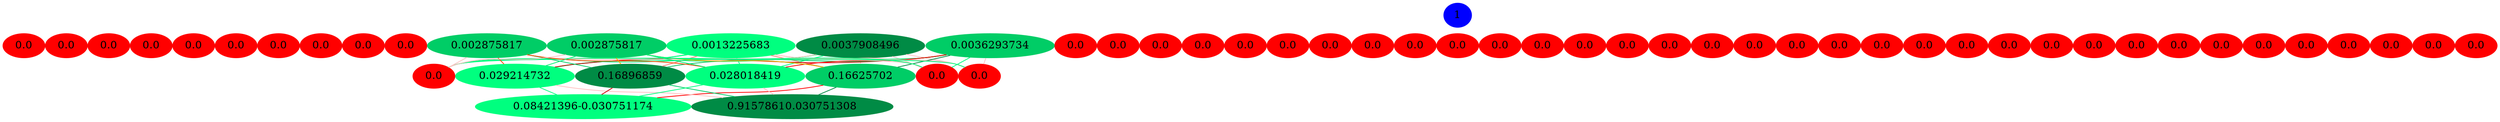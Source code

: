 graph {
	edge [bgcolor="purple:pink" color=yellow nodesep=0]
	graph [nodesep=0 ranksep=0]
	I [label=1 color=blue height=0.2 style=filled width=0.2]
	x_0 [label=0.0 color=red height=0.2 style=filled width=0.2]
	x_1 [label=0.0 color=red height=0.2 style=filled width=0.2]
	x_2 [label=0.0 color=red height=0.2 style=filled width=0.2]
	x_3 [label=0.0 color=red height=0.2 style=filled width=0.2]
	x_4 [label=0.0 color=red height=0.2 style=filled width=0.2]
	x_5 [label=0.0 color=red height=0.2 style=filled width=0.2]
	x_6 [label=0.0 color=red height=0.2 style=filled width=0.2]
	x_7 [label=0.0 color=red height=0.2 style=filled width=0.2]
	x_8 [label=0.0 color=red height=0.2 style=filled width=0.2]
	x_9 [label=0.0 color=red height=0.2 style=filled width=0.2]
	x_10 [label=0.0013225683 color=springgreen1 fillcolor=springgreen1 height=0.2 style=filled width=0.2]
	x_11 [label=0.0 color=red height=0.2 style=filled width=0.2]
	x_12 [label=0.0 color=red height=0.2 style=filled width=0.2]
	x_13 [label=0.0 color=red height=0.2 style=filled width=0.2]
	x_14 [label=0.0 color=red height=0.2 style=filled width=0.2]
	x_15 [label=0.0 color=red height=0.2 style=filled width=0.2]
	x_16 [label=0.0 color=red height=0.2 style=filled width=0.2]
	x_17 [label=0.0037908496 color=springgreen4 fillcolor=springgreen4 height=0.2 style=filled width=0.2]
	x_18 [label=0.0 color=red height=0.2 style=filled width=0.2]
	x_19 [label=0.0 color=red height=0.2 style=filled width=0.2]
	x_20 [label=0.0 color=red height=0.2 style=filled width=0.2]
	x_21 [label=0.0 color=red height=0.2 style=filled width=0.2]
	x_22 [label=0.0 color=red height=0.2 style=filled width=0.2]
	x_23 [label=0.0 color=red height=0.2 style=filled width=0.2]
	x_24 [label=0.0036293734 color=springgreen3 fillcolor=springgreen3 height=0.2 style=filled width=0.2]
	x_25 [label=0.0 color=red height=0.2 style=filled width=0.2]
	x_26 [label=0.0 color=red height=0.2 style=filled width=0.2]
	x_27 [label=0.0 color=red height=0.2 style=filled width=0.2]
	x_28 [label=0.0 color=red height=0.2 style=filled width=0.2]
	x_29 [label=0.0 color=red height=0.2 style=filled width=0.2]
	x_30 [label=0.0 color=red height=0.2 style=filled width=0.2]
	x_31 [label=0.002875817 color=springgreen3 fillcolor=springgreen3 height=0.2 style=filled width=0.2]
	x_32 [label=0.0 color=red height=0.2 style=filled width=0.2]
	x_33 [label=0.0 color=red height=0.2 style=filled width=0.2]
	x_34 [label=0.0 color=red height=0.2 style=filled width=0.2]
	x_35 [label=0.0 color=red height=0.2 style=filled width=0.2]
	x_36 [label=0.0 color=red height=0.2 style=filled width=0.2]
	x_37 [label=0.0 color=red height=0.2 style=filled width=0.2]
	x_38 [label=0.002875817 color=springgreen3 fillcolor=springgreen3 height=0.2 style=filled width=0.2]
	x_39 [label=0.0 color=red height=0.2 style=filled width=0.2]
	x_40 [label=0.0 color=red height=0.2 style=filled width=0.2]
	x_41 [label=0.0 color=red height=0.2 style=filled width=0.2]
	x_42 [label=0.0 color=red height=0.2 style=filled width=0.2]
	x_43 [label=0.0 color=red height=0.2 style=filled width=0.2]
	x_44 [label=0.0 color=red height=0.2 style=filled width=0.2]
	x_45 [label=0.0 color=red height=0.2 style=filled width=0.2]
	x_46 [label=0.0 color=red height=0.2 style=filled width=0.2]
	x_47 [label=0.0 color=red height=0.2 style=filled width=0.2]
	x_48 [label=0.0 color=red height=0.2 style=filled width=0.2]
	I -- x_0 [style=invis]
	I -- x_1 [style=invis]
	I -- x_2 [style=invis]
	I -- x_3 [style=invis]
	I -- x_4 [style=invis]
	I -- x_5 [style=invis]
	I -- x_6 [style=invis]
	I -- x_7 [style=invis]
	I -- x_8 [style=invis]
	I -- x_9 [style=invis]
	I -- x_10 [style=invis]
	I -- x_11 [style=invis]
	I -- x_12 [style=invis]
	I -- x_13 [style=invis]
	I -- x_14 [style=invis]
	I -- x_15 [style=invis]
	I -- x_16 [style=invis]
	I -- x_17 [style=invis]
	I -- x_18 [style=invis]
	I -- x_19 [style=invis]
	I -- x_20 [style=invis]
	I -- x_21 [style=invis]
	I -- x_22 [style=invis]
	I -- x_23 [style=invis]
	I -- x_24 [style=invis]
	I -- x_25 [style=invis]
	I -- x_26 [style=invis]
	I -- x_27 [style=invis]
	I -- x_28 [style=invis]
	I -- x_29 [style=invis]
	I -- x_30 [style=invis]
	I -- x_31 [style=invis]
	I -- x_32 [style=invis]
	I -- x_33 [style=invis]
	I -- x_34 [style=invis]
	I -- x_35 [style=invis]
	I -- x_36 [style=invis]
	I -- x_37 [style=invis]
	I -- x_38 [style=invis]
	I -- x_39 [style=invis]
	I -- x_40 [style=invis]
	I -- x_41 [style=invis]
	I -- x_42 [style=invis]
	I -- x_43 [style=invis]
	I -- x_44 [style=invis]
	I -- x_45 [style=invis]
	I -- x_46 [style=invis]
	I -- x_47 [style=invis]
	I -- x_48 [style=invis]
	x1_0 [label=0.16625702 color=springgreen3 fillcolor=springgreen3 height=0.2 style=filled width=0.2]
	x1_1 [label=0.0 color=red fillcolor=red height=0.2 style=filled width=0.2]
	x1_2 [label=0.029214732 color=springgreen fillcolor=springgreen height=0.2 style=filled width=0.2]
	x1_3 [label=0.0 color=red fillcolor=red height=0.2 style=filled width=0.2]
	x1_4 [label=0.0 color=red fillcolor=red height=0.2 style=filled width=0.2]
	x1_5 [label=0.16896859 color=springgreen4 fillcolor=springgreen4 height=0.2 style=filled width=0.2]
	x1_6 [label=0.028018419 color=springgreen fillcolor=springgreen height=0.2 style=filled width=0.2]
	x_10 -- x1_0 [color=salmon]
	x_17 -- x1_0 [color=rosybrown1]
	x_24 -- x1_0 [color=springgreen4]
	x_31 -- x1_0 [color=springgreen2]
	x_38 -- x1_0 [color=orange]
	x_10 -- x1_1 [color=rosybrown1]
	x_17 -- x1_1 [color=rosybrown1]
	x_24 -- x1_1 [color=springgreen]
	x_31 -- x1_1 [color=rosybrown1]
	x_38 -- x1_1 [color=springgreen]
	x_10 -- x1_2 [color=springgreen]
	x_17 -- x1_2 [color=springgreen]
	x_24 -- x1_2 [color=red3]
	x_31 -- x1_2 [color=orangered]
	x_38 -- x1_2 [color=springgreen2]
	x_10 -- x1_3 [color=rosybrown1]
	x_17 -- x1_3 [color=rosybrown1]
	x_24 -- x1_3 [color=rosybrown1]
	x_31 -- x1_3 [color=rosybrown1]
	x_38 -- x1_3 [color=springgreen]
	x_10 -- x1_4 [color=springgreen]
	x_17 -- x1_4 [color=springgreen]
	x_24 -- x1_4 [color=springgreen]
	x_31 -- x1_4 [color=rosybrown1]
	x_38 -- x1_4 [color=rosybrown1]
	x_10 -- x1_5 [color=salmon]
	x_17 -- x1_5 [color=rosybrown1]
	x_24 -- x1_5 [color=springgreen3]
	x_31 -- x1_5 [color=springgreen3]
	x_38 -- x1_5 [color=orange]
	x_10 -- x1_6 [color=springgreen1]
	x_17 -- x1_6 [color=springgreen]
	x_24 -- x1_6 [color=red]
	x_31 -- x1_6 [color=orangered]
	x_38 -- x1_6 [color=springgreen2]
	x2_0 [label="0.08421396-0.030751174" color=springgreen fillcolor=springgreen height=0.2 style=filled width=0.2]
	x2_1 [label="0.91578610.030751308" color=springgreen4 fillcolor=springgreen4 height=0.2 style=filled width=0.2]
	x1_0 -- x2_0 [color=red]
	x1_2 -- x2_0 [color=springgreen]
	x1_5 -- x2_0 [color=red3]
	x1_6 -- x2_0 [color=springgreen]
	x1_0 -- x2_1 [color=springgreen4]
	x1_2 -- x2_1 [color=rosybrown1]
	x1_5 -- x2_1 [color=springgreen3]
	x1_6 -- x2_1 [color=rosybrown1]
}
